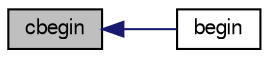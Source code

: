 digraph "cbegin"
{
  bgcolor="transparent";
  edge [fontname="FreeSans",fontsize="10",labelfontname="FreeSans",labelfontsize="10"];
  node [fontname="FreeSans",fontsize="10",shape=record];
  rankdir="LR";
  Node493 [label="cbegin",height=0.2,width=0.4,color="black", fillcolor="grey75", style="filled", fontcolor="black"];
  Node493 -> Node494 [dir="back",color="midnightblue",fontsize="10",style="solid",fontname="FreeSans"];
  Node494 [label="begin",height=0.2,width=0.4,color="black",URL="$a25826.html#a146cf4355399a8d072d94cf65c23e2e7"];
}

